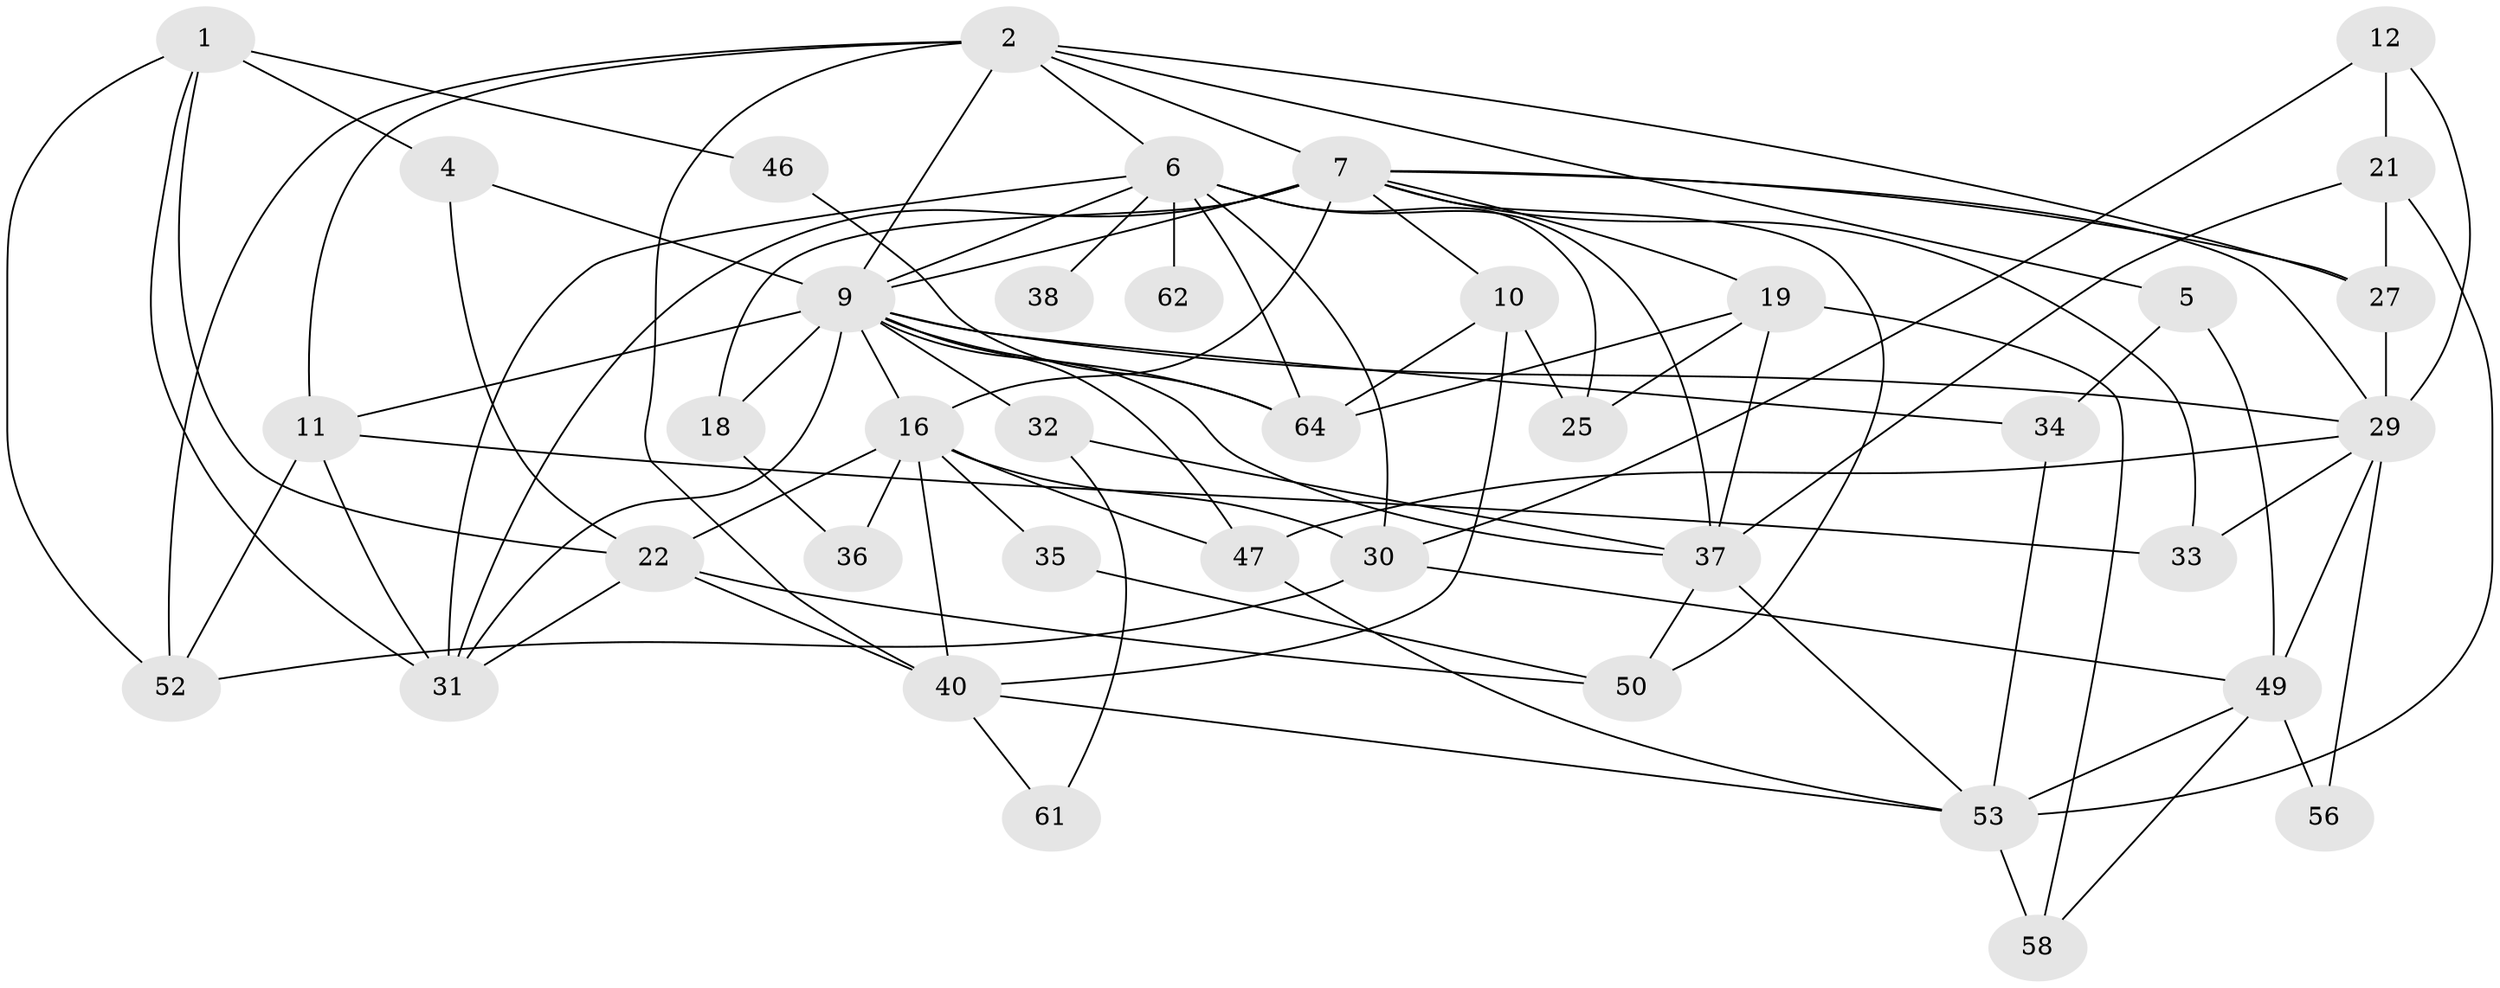 // original degree distribution, {3: 0.23076923076923078, 5: 0.13846153846153847, 2: 0.16923076923076924, 6: 0.09230769230769231, 7: 0.06153846153846154, 4: 0.2923076923076923, 8: 0.015384615384615385}
// Generated by graph-tools (version 1.1) at 2025/18/03/04/25 18:18:37]
// undirected, 39 vertices, 92 edges
graph export_dot {
graph [start="1"]
  node [color=gray90,style=filled];
  1 [super="+3"];
  2 [super="+44"];
  4;
  5 [super="+48"];
  6 [super="+42+13"];
  7 [super="+43+26+8+15"];
  9 [super="+28+14"];
  10;
  11 [super="+20"];
  12;
  16 [super="+17"];
  18;
  19 [super="+23"];
  21;
  22 [super="+65"];
  25;
  27;
  29 [super="+39"];
  30 [super="+45"];
  31 [super="+54"];
  32;
  33;
  34;
  35;
  36;
  37;
  38;
  40 [super="+41"];
  46;
  47;
  49;
  50;
  52;
  53 [super="+57"];
  56;
  58;
  61;
  62;
  64;
  1 -- 52;
  1 -- 46;
  1 -- 4;
  1 -- 22;
  1 -- 31;
  2 -- 7;
  2 -- 52;
  2 -- 6;
  2 -- 40;
  2 -- 27;
  2 -- 11;
  2 -- 5;
  2 -- 9;
  4 -- 22;
  4 -- 9;
  5 -- 49;
  5 -- 34;
  6 -- 25 [weight=2];
  6 -- 38 [weight=2];
  6 -- 64;
  6 -- 37;
  6 -- 62 [weight=2];
  6 -- 31;
  6 -- 30;
  6 -- 9 [weight=2];
  7 -- 10;
  7 -- 33 [weight=2];
  7 -- 18 [weight=2];
  7 -- 27;
  7 -- 50;
  7 -- 29;
  7 -- 31;
  7 -- 16;
  7 -- 19;
  7 -- 9 [weight=3];
  9 -- 18;
  9 -- 16;
  9 -- 32;
  9 -- 34;
  9 -- 37;
  9 -- 64;
  9 -- 11;
  9 -- 47;
  9 -- 29;
  9 -- 31;
  10 -- 25;
  10 -- 64;
  10 -- 40;
  11 -- 33;
  11 -- 52;
  11 -- 31;
  12 -- 21;
  12 -- 30;
  12 -- 29;
  16 -- 22;
  16 -- 35;
  16 -- 36;
  16 -- 40;
  16 -- 47;
  16 -- 30;
  18 -- 36;
  19 -- 37 [weight=2];
  19 -- 64;
  19 -- 25;
  19 -- 58;
  21 -- 27;
  21 -- 53;
  21 -- 37;
  22 -- 31;
  22 -- 50;
  22 -- 40 [weight=2];
  27 -- 29;
  29 -- 33;
  29 -- 56;
  29 -- 49;
  29 -- 47;
  30 -- 49;
  30 -- 52;
  32 -- 37;
  32 -- 61;
  34 -- 53;
  35 -- 50;
  37 -- 50;
  37 -- 53;
  40 -- 53;
  40 -- 61;
  46 -- 64;
  47 -- 53;
  49 -- 56;
  49 -- 58;
  49 -- 53;
  53 -- 58 [weight=2];
}
